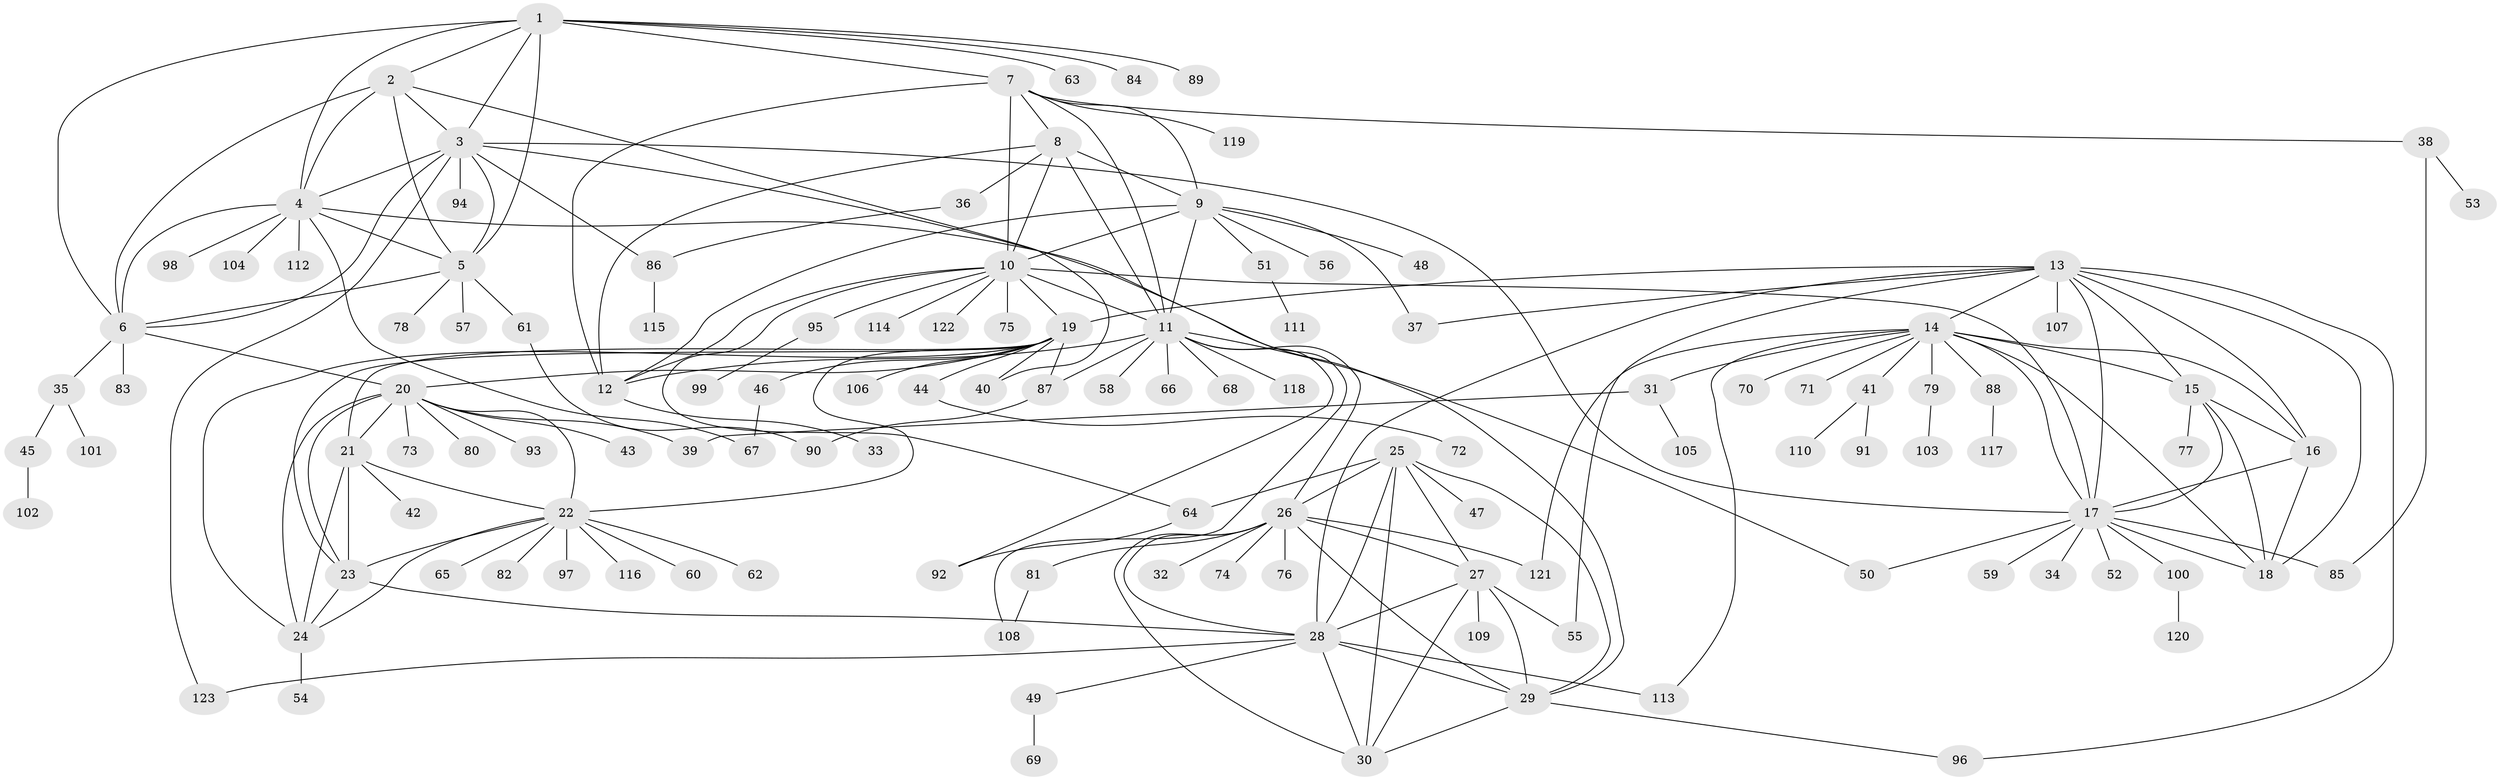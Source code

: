 // coarse degree distribution, {7: 0.020618556701030927, 10: 0.020618556701030927, 8: 0.020618556701030927, 6: 0.041237113402061855, 5: 0.041237113402061855, 17: 0.030927835051546393, 3: 0.061855670103092786, 12: 0.010309278350515464, 4: 0.030927835051546393, 11: 0.010309278350515464, 9: 0.010309278350515464, 1: 0.4845360824742268, 2: 0.21649484536082475}
// Generated by graph-tools (version 1.1) at 2025/24/03/03/25 07:24:15]
// undirected, 123 vertices, 195 edges
graph export_dot {
graph [start="1"]
  node [color=gray90,style=filled];
  1;
  2;
  3;
  4;
  5;
  6;
  7;
  8;
  9;
  10;
  11;
  12;
  13;
  14;
  15;
  16;
  17;
  18;
  19;
  20;
  21;
  22;
  23;
  24;
  25;
  26;
  27;
  28;
  29;
  30;
  31;
  32;
  33;
  34;
  35;
  36;
  37;
  38;
  39;
  40;
  41;
  42;
  43;
  44;
  45;
  46;
  47;
  48;
  49;
  50;
  51;
  52;
  53;
  54;
  55;
  56;
  57;
  58;
  59;
  60;
  61;
  62;
  63;
  64;
  65;
  66;
  67;
  68;
  69;
  70;
  71;
  72;
  73;
  74;
  75;
  76;
  77;
  78;
  79;
  80;
  81;
  82;
  83;
  84;
  85;
  86;
  87;
  88;
  89;
  90;
  91;
  92;
  93;
  94;
  95;
  96;
  97;
  98;
  99;
  100;
  101;
  102;
  103;
  104;
  105;
  106;
  107;
  108;
  109;
  110;
  111;
  112;
  113;
  114;
  115;
  116;
  117;
  118;
  119;
  120;
  121;
  122;
  123;
  1 -- 2;
  1 -- 3;
  1 -- 4;
  1 -- 5;
  1 -- 6;
  1 -- 7;
  1 -- 63;
  1 -- 84;
  1 -- 89;
  2 -- 3;
  2 -- 4;
  2 -- 5;
  2 -- 6;
  2 -- 40;
  3 -- 4;
  3 -- 5;
  3 -- 6;
  3 -- 17;
  3 -- 86;
  3 -- 94;
  3 -- 108;
  3 -- 123;
  4 -- 5;
  4 -- 6;
  4 -- 29;
  4 -- 67;
  4 -- 98;
  4 -- 104;
  4 -- 112;
  5 -- 6;
  5 -- 57;
  5 -- 61;
  5 -- 78;
  6 -- 20;
  6 -- 35;
  6 -- 83;
  7 -- 8;
  7 -- 9;
  7 -- 10;
  7 -- 11;
  7 -- 12;
  7 -- 38;
  7 -- 119;
  8 -- 9;
  8 -- 10;
  8 -- 11;
  8 -- 12;
  8 -- 36;
  9 -- 10;
  9 -- 11;
  9 -- 12;
  9 -- 37;
  9 -- 48;
  9 -- 51;
  9 -- 56;
  10 -- 11;
  10 -- 12;
  10 -- 17;
  10 -- 19;
  10 -- 64;
  10 -- 75;
  10 -- 95;
  10 -- 114;
  10 -- 122;
  11 -- 12;
  11 -- 26;
  11 -- 50;
  11 -- 58;
  11 -- 66;
  11 -- 68;
  11 -- 87;
  11 -- 92;
  11 -- 118;
  12 -- 33;
  13 -- 14;
  13 -- 15;
  13 -- 16;
  13 -- 17;
  13 -- 18;
  13 -- 19;
  13 -- 28;
  13 -- 37;
  13 -- 55;
  13 -- 96;
  13 -- 107;
  14 -- 15;
  14 -- 16;
  14 -- 17;
  14 -- 18;
  14 -- 31;
  14 -- 41;
  14 -- 70;
  14 -- 71;
  14 -- 79;
  14 -- 88;
  14 -- 113;
  14 -- 121;
  15 -- 16;
  15 -- 17;
  15 -- 18;
  15 -- 77;
  16 -- 17;
  16 -- 18;
  17 -- 18;
  17 -- 34;
  17 -- 50;
  17 -- 52;
  17 -- 59;
  17 -- 85;
  17 -- 100;
  19 -- 20;
  19 -- 21;
  19 -- 22;
  19 -- 23;
  19 -- 24;
  19 -- 40;
  19 -- 44;
  19 -- 46;
  19 -- 87;
  19 -- 106;
  20 -- 21;
  20 -- 22;
  20 -- 23;
  20 -- 24;
  20 -- 39;
  20 -- 43;
  20 -- 73;
  20 -- 80;
  20 -- 93;
  21 -- 22;
  21 -- 23;
  21 -- 24;
  21 -- 42;
  22 -- 23;
  22 -- 24;
  22 -- 60;
  22 -- 62;
  22 -- 65;
  22 -- 82;
  22 -- 97;
  22 -- 116;
  23 -- 24;
  23 -- 28;
  24 -- 54;
  25 -- 26;
  25 -- 27;
  25 -- 28;
  25 -- 29;
  25 -- 30;
  25 -- 47;
  25 -- 64;
  26 -- 27;
  26 -- 28;
  26 -- 29;
  26 -- 30;
  26 -- 32;
  26 -- 74;
  26 -- 76;
  26 -- 81;
  26 -- 121;
  27 -- 28;
  27 -- 29;
  27 -- 30;
  27 -- 55;
  27 -- 109;
  28 -- 29;
  28 -- 30;
  28 -- 49;
  28 -- 113;
  28 -- 123;
  29 -- 30;
  29 -- 96;
  31 -- 39;
  31 -- 105;
  35 -- 45;
  35 -- 101;
  36 -- 86;
  38 -- 53;
  38 -- 85;
  41 -- 91;
  41 -- 110;
  44 -- 72;
  45 -- 102;
  46 -- 67;
  49 -- 69;
  51 -- 111;
  61 -- 90;
  64 -- 92;
  79 -- 103;
  81 -- 108;
  86 -- 115;
  87 -- 90;
  88 -- 117;
  95 -- 99;
  100 -- 120;
}
